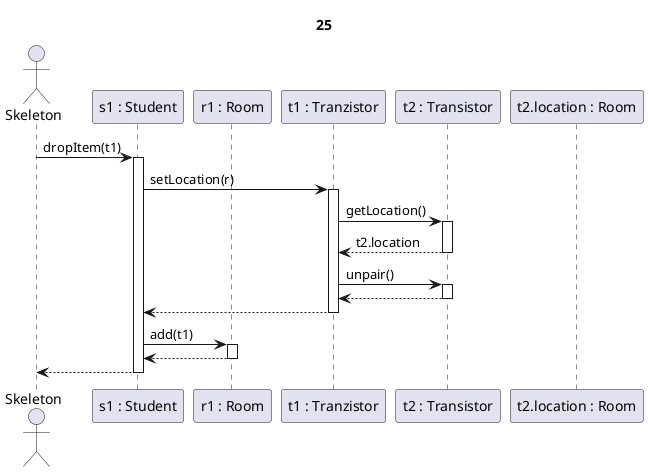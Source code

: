 @startuml transistor drop2

title 25

actor Skeleton as sk
participant "s1 : Student" as s
participant "r1 : Room" as r
Participant "t1 : Tranzistor" as tranz1
participant "t2 : Transistor" as tranz2
participant "t2.location : Room" as r2

sk->s ++: dropItem(t1)

s-> tranz1 ++: setLocation(r)

tranz1->tranz2 ++: getLocation()
tranz2-->tranz1 --: t2.location

tranz1 -> tranz2 ++: unpair()
tranz2--> tranz1 --:

s <-- tranz1 --:

s -> r ++: add(t1)
r-->s --:

s-->sk --:

@enduml